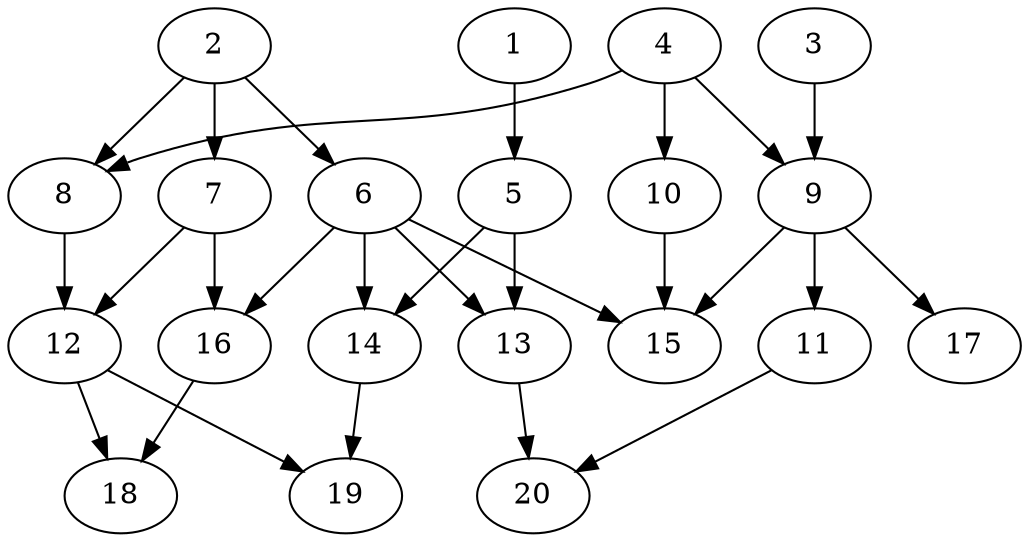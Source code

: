 // DAG automatically generated by daggen at Tue Aug  6 16:20:30 2019
// ./daggen --dot -n 20 --ccr 0.5 --fat 0.6 --regular 0.5 --density 0.5 --mindata 5242880 --maxdata 52428800 
digraph G {
  1 [size="37105664", alpha="0.12", expect_size="18552832"] 
  1 -> 5 [size ="18552832"]
  2 [size="97236992", alpha="0.10", expect_size="48618496"] 
  2 -> 6 [size ="48618496"]
  2 -> 7 [size ="48618496"]
  2 -> 8 [size ="48618496"]
  3 [size="20002816", alpha="0.01", expect_size="10001408"] 
  3 -> 9 [size ="10001408"]
  4 [size="98971648", alpha="0.17", expect_size="49485824"] 
  4 -> 8 [size ="49485824"]
  4 -> 9 [size ="49485824"]
  4 -> 10 [size ="49485824"]
  5 [size="76398592", alpha="0.12", expect_size="38199296"] 
  5 -> 13 [size ="38199296"]
  5 -> 14 [size ="38199296"]
  6 [size="61820928", alpha="0.06", expect_size="30910464"] 
  6 -> 13 [size ="30910464"]
  6 -> 14 [size ="30910464"]
  6 -> 15 [size ="30910464"]
  6 -> 16 [size ="30910464"]
  7 [size="52918272", alpha="0.20", expect_size="26459136"] 
  7 -> 12 [size ="26459136"]
  7 -> 16 [size ="26459136"]
  8 [size="102733824", alpha="0.10", expect_size="51366912"] 
  8 -> 12 [size ="51366912"]
  9 [size="12697600", alpha="0.05", expect_size="6348800"] 
  9 -> 11 [size ="6348800"]
  9 -> 15 [size ="6348800"]
  9 -> 17 [size ="6348800"]
  10 [size="30662656", alpha="0.01", expect_size="15331328"] 
  10 -> 15 [size ="15331328"]
  11 [size="72740864", alpha="0.15", expect_size="36370432"] 
  11 -> 20 [size ="36370432"]
  12 [size="36710400", alpha="0.11", expect_size="18355200"] 
  12 -> 18 [size ="18355200"]
  12 -> 19 [size ="18355200"]
  13 [size="81956864", alpha="0.14", expect_size="40978432"] 
  13 -> 20 [size ="40978432"]
  14 [size="86147072", alpha="0.04", expect_size="43073536"] 
  14 -> 19 [size ="43073536"]
  15 [size="69928960", alpha="0.18", expect_size="34964480"] 
  16 [size="32024576", alpha="0.00", expect_size="16012288"] 
  16 -> 18 [size ="16012288"]
  17 [size="60876800", alpha="0.05", expect_size="30438400"] 
  18 [size="59543552", alpha="0.02", expect_size="29771776"] 
  19 [size="11345920", alpha="0.04", expect_size="5672960"] 
  20 [size="34883584", alpha="0.16", expect_size="17441792"] 
}
